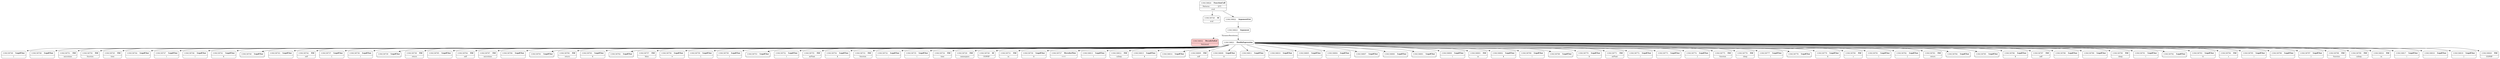 digraph ast {
node [shape=none];
1194136832 [label=<<TABLE border='1' cellspacing='0' cellpadding='10' style='rounded' bgcolor='#FFCCCC' ><TR><TD border='0'>1194136832</TD><TD border='0'><B>DecodeFailed</B></TD></TR><HR/><TR><TD border='0' cellpadding='5' colspan='2'>NoLiteral</TD></TR></TABLE>>];
1194136749 [label=<<TABLE border='1' cellspacing='0' cellpadding='10' style='rounded' ><TR><TD border='0'>1194136749</TD><TD border='0'><B>LegalChar</B></TD></TR><HR/><TR><TD border='0' cellpadding='5' colspan='2'>}</TD></TR></TABLE>>];
1194136748 [label=<<TABLE border='1' cellspacing='0' cellpadding='10' style='rounded' ><TR><TD border='0'>1194136748</TD><TD border='0'><B>LegalChar</B></TD></TR><HR/><TR><TD border='0' cellpadding='5' colspan='2'>;</TD></TR></TABLE>>];
1194136751 [label=<<TABLE border='1' cellspacing='0' cellpadding='10' style='rounded' ><TR><TD border='0'>1194136751</TD><TD border='0'><B>EId</B></TD></TR><HR/><TR><TD border='0' cellpadding='5' colspan='2'>microtime</TD></TR></TABLE>>];
1194136750 [label=<<TABLE border='1' cellspacing='0' cellpadding='10' style='rounded' ><TR><TD border='0'>1194136750</TD><TD border='0'><B>EId</B></TD></TR><HR/><TR><TD border='0' cellpadding='5' colspan='2'>function</TD></TR></TABLE>>];
1194136745 [label=<<TABLE border='1' cellspacing='0' cellpadding='10' style='rounded' ><TR><TD border='0'>1194136745</TD><TD border='0'><B>EId</B></TD></TR><HR/><TR><TD border='0' cellpadding='5' colspan='2'>time</TD></TR></TABLE>>];
1194136744 [label=<<TABLE border='1' cellspacing='0' cellpadding='10' style='rounded' ><TR><TD border='0'>1194136744</TD><TD border='0'><B>LegalChar</B></TD></TR><HR/><TR><TD border='0' cellpadding='5' colspan='2'>:</TD></TR></TABLE>>];
1194136747 [label=<<TABLE border='1' cellspacing='0' cellpadding='10' style='rounded' ><TR><TD border='0'>1194136747</TD><TD border='0'><B>LegalChar</B></TD></TR><HR/><TR><TD border='0' cellpadding='5' colspan='2'>)</TD></TR></TABLE>>];
1194136746 [label=<<TABLE border='1' cellspacing='0' cellpadding='10' style='rounded' ><TR><TD border='0'>1194136746</TD><TD border='0'><B>LegalChar</B></TD></TR><HR/><TR><TD border='0' cellpadding='5' colspan='2'>(</TD></TR></TABLE>>];
1194136741 [label=<<TABLE border='1' cellspacing='0' cellpadding='10' style='rounded' ><TR><TD border='0'>1194136741</TD><TD border='0'><B>LegalChar</B></TD></TR><HR/><TR><TD border='0' cellpadding='5' colspan='2'>$</TD></TR></TABLE>>];
1194136740 [label=<<TABLE border='1' cellspacing='0' cellpadding='10' style='rounded' ><TR><TD border='0'>1194136740</TD><TD border='0'><B>LegalChar</B></TD></TR><HR/><TR><TD border='0' cellpadding='5' colspan='2'></TD></TR></TABLE>>];
1194136743 [label=<<TABLE border='1' cellspacing='0' cellpadding='10' style='rounded' ><TR><TD border='0'>1194136743</TD><TD border='0'><B>LegalChar</B></TD></TR><HR/><TR><TD border='0' cellpadding='5' colspan='2'>:</TD></TR></TABLE>>];
1194136742 [label=<<TABLE border='1' cellspacing='0' cellpadding='10' style='rounded' ><TR><TD border='0'>1194136742</TD><TD border='0'><B>EId</B></TD></TR><HR/><TR><TD border='0' cellpadding='5' colspan='2'>self</TD></TR></TABLE>>];
1194136737 [label=<<TABLE border='1' cellspacing='0' cellpadding='10' style='rounded' ><TR><TD border='0'>1194136737</TD><TD border='0'><B>LegalChar</B></TD></TR><HR/><TR><TD border='0' cellpadding='5' colspan='2'>{</TD></TR></TABLE>>];
1194136736 [label=<<TABLE border='1' cellspacing='0' cellpadding='10' style='rounded' ><TR><TD border='0'>1194136736</TD><TD border='0'><B>LegalChar</B></TD></TR><HR/><TR><TD border='0' cellpadding='5' colspan='2'>)</TD></TR></TABLE>>];
1194136739 [label=<<TABLE border='1' cellspacing='0' cellpadding='10' style='rounded' ><TR><TD border='0'>1194136739</TD><TD border='0'><B>LegalChar</B></TD></TR><HR/><TR><TD border='0' cellpadding='5' colspan='2'></TD></TR></TABLE>>];
1194136738 [label=<<TABLE border='1' cellspacing='0' cellpadding='10' style='rounded' ><TR><TD border='0'>1194136738</TD><TD border='0'><B>EId</B></TD></TR><HR/><TR><TD border='0' cellpadding='5' colspan='2'>return</TD></TR></TABLE>>];
1194136765 [label=<<TABLE border='1' cellspacing='0' cellpadding='10' style='rounded' ><TR><TD border='0'>1194136765</TD><TD border='0'><B>LegalChar</B></TD></TR><HR/><TR><TD border='0' cellpadding='5' colspan='2'>:</TD></TR></TABLE>>];
1194136764 [label=<<TABLE border='1' cellspacing='0' cellpadding='10' style='rounded' ><TR><TD border='0'>1194136764</TD><TD border='0'><B>EId</B></TD></TR><HR/><TR><TD border='0' cellpadding='5' colspan='2'>self</TD></TR></TABLE>>];
1194136767 [label=<<TABLE border='1' cellspacing='0' cellpadding='10' style='rounded' ><TR><TD border='0'>1194136767</TD><TD border='0'><B>EId</B></TD></TR><HR/><TR><TD border='0' cellpadding='5' colspan='2'>microtime</TD></TR></TABLE>>];
1194136766 [label=<<TABLE border='1' cellspacing='0' cellpadding='10' style='rounded' ><TR><TD border='0'>1194136766</TD><TD border='0'><B>LegalChar</B></TD></TR><HR/><TR><TD border='0' cellpadding='5' colspan='2'>:</TD></TR></TABLE>>];
1194136761 [label=<<TABLE border='1' cellspacing='0' cellpadding='10' style='rounded' ><TR><TD border='0'>1194136761</TD><TD border='0'><B>LegalChar</B></TD></TR><HR/><TR><TD border='0' cellpadding='5' colspan='2'></TD></TR></TABLE>>];
1194136760 [label=<<TABLE border='1' cellspacing='0' cellpadding='10' style='rounded' ><TR><TD border='0'>1194136760</TD><TD border='0'><B>EId</B></TD></TR><HR/><TR><TD border='0' cellpadding='5' colspan='2'>return</TD></TR></TABLE>>];
1194136763 [label=<<TABLE border='1' cellspacing='0' cellpadding='10' style='rounded' ><TR><TD border='0'>1194136763</TD><TD border='0'><B>LegalChar</B></TD></TR><HR/><TR><TD border='0' cellpadding='5' colspan='2'>$</TD></TR></TABLE>>];
1194136762 [label=<<TABLE border='1' cellspacing='0' cellpadding='10' style='rounded' ><TR><TD border='0'>1194136762</TD><TD border='0'><B>LegalChar</B></TD></TR><HR/><TR><TD border='0' cellpadding='5' colspan='2'></TD></TR></TABLE>>];
1194136757 [label=<<TABLE border='1' cellspacing='0' cellpadding='10' style='rounded' ><TR><TD border='0'>1194136757</TD><TD border='0'><B>EId</B></TD></TR><HR/><TR><TD border='0' cellpadding='5' colspan='2'>false</TD></TR></TABLE>>];
1194136756 [label=<<TABLE border='1' cellspacing='0' cellpadding='10' style='rounded' ><TR><TD border='0'>1194136756</TD><TD border='0'><B>LegalChar</B></TD></TR><HR/><TR><TD border='0' cellpadding='5' colspan='2'>=</TD></TR></TABLE>>];
1194136759 [label=<<TABLE border='1' cellspacing='0' cellpadding='10' style='rounded' ><TR><TD border='0'>1194136759</TD><TD border='0'><B>LegalChar</B></TD></TR><HR/><TR><TD border='0' cellpadding='5' colspan='2'>{</TD></TR></TABLE>>];
1194136758 [label=<<TABLE border='1' cellspacing='0' cellpadding='10' style='rounded' ><TR><TD border='0'>1194136758</TD><TD border='0'><B>LegalChar</B></TD></TR><HR/><TR><TD border='0' cellpadding='5' colspan='2'>)</TD></TR></TABLE>>];
1194136753 [label=<<TABLE border='1' cellspacing='0' cellpadding='10' style='rounded' ><TR><TD border='0'>1194136753</TD><TD border='0'><B>LegalChar</B></TD></TR><HR/><TR><TD border='0' cellpadding='5' colspan='2'></TD></TR></TABLE>>];
1194136752 [label=<<TABLE border='1' cellspacing='0' cellpadding='10' style='rounded' ><TR><TD border='0'>1194136752</TD><TD border='0'><B>LegalChar</B></TD></TR><HR/><TR><TD border='0' cellpadding='5' colspan='2'>(</TD></TR></TABLE>>];
1194136755 [label=<<TABLE border='1' cellspacing='0' cellpadding='10' style='rounded' ><TR><TD border='0'>1194136755</TD><TD border='0'><B>EId</B></TD></TR><HR/><TR><TD border='0' cellpadding='5' colspan='2'>asFloat</TD></TR></TABLE>>];
1194136754 [label=<<TABLE border='1' cellspacing='0' cellpadding='10' style='rounded' ><TR><TD border='0'>1194136754</TD><TD border='0'><B>LegalChar</B></TD></TR><HR/><TR><TD border='0' cellpadding='5' colspan='2'>$</TD></TR></TABLE>>];
1194136733 [label=<<TABLE border='1' cellspacing='0' cellpadding='10' style='rounded' ><TR><TD border='0'>1194136733</TD><TD border='0'><B>EId</B></TD></TR><HR/><TR><TD border='0' cellpadding='5' colspan='2'>function</TD></TR></TABLE>>];
1194136732 [label=<<TABLE border='1' cellspacing='0' cellpadding='10' style='rounded' ><TR><TD border='0'>1194136732</TD><TD border='0'><B>LegalChar</B></TD></TR><HR/><TR><TD border='0' cellpadding='5' colspan='2'>;</TD></TR></TABLE>>];
1194136735 [label=<<TABLE border='1' cellspacing='0' cellpadding='10' style='rounded' ><TR><TD border='0'>1194136735</TD><TD border='0'><B>LegalChar</B></TD></TR><HR/><TR><TD border='0' cellpadding='5' colspan='2'>(</TD></TR></TABLE>>];
1194136734 [label=<<TABLE border='1' cellspacing='0' cellpadding='10' style='rounded' ><TR><TD border='0'>1194136734</TD><TD border='0'><B>EId</B></TD></TR><HR/><TR><TD border='0' cellpadding='5' colspan='2'>time</TD></TR></TABLE>>];
1194136729 [label=<<TABLE border='1' cellspacing='0' cellpadding='10' style='rounded' ><TR><TD border='0'>1194136729</TD><TD border='0'><B>EId</B></TD></TR><HR/><TR><TD border='0' cellpadding='5' colspan='2'>namespace</TD></TR></TABLE>>];
1194136728 [label=<<TABLE border='1' cellspacing='0' cellpadding='10' style='rounded' ><TR><TD border='0'>1194136728</TD><TD border='0'><B>Id</B></TD></TR><HR/><TR><TD border='0' cellpadding='5' colspan='2'>EOPHP</TD></TR></TABLE>>];
1194136731 [label=<<TABLE border='1' cellspacing='0' cellpadding='10' style='rounded' ><TR><TD border='0'>1194136731</TD><TD border='0'><B>EId</B></TD></TR><HR/><TR><TD border='0' cellpadding='5' colspan='2'>ns</TD></TR></TABLE>>];
1194136730 [label=<<TABLE border='1' cellspacing='0' cellpadding='10' style='rounded' ><TR><TD border='0'>1194136730</TD><TD border='0'><B>LegalChar</B></TD></TR><HR/><TR><TD border='0' cellpadding='5' colspan='2'>$</TD></TR></TABLE>>];
1194136727 [label=<<TABLE border='1' cellspacing='0' cellpadding='10' style='rounded' ><TR><TD border='0'>1194136727</TD><TD border='0'><B>HeredocFlow</B></TD></TR><HR/><TR><TD border='0' cellpadding='5' colspan='2'>&lt;&lt;&lt;</TD></TR></TABLE>>];
1194136726 [label=<<TABLE border='1' cellspacing='0' cellpadding='10' style='rounded' ><TR><TD border='0'>1194136726</TD><TD border='0'><B>Id</B></TD></TR><HR/><TR><TD border='0' cellpadding='5' colspan='2'>eval</TD></TR></TABLE>>];
1194136813 [label=<<TABLE border='1' cellspacing='0' cellpadding='10' style='rounded' ><TR><TD border='0'>1194136813</TD><TD border='0'><B>LegalChar</B></TD></TR><HR/><TR><TD border='0' cellpadding='5' colspan='2'>(</TD></TR></TABLE>>];
1194136812 [label=<<TABLE border='1' cellspacing='0' cellpadding='10' style='rounded' ><TR><TD border='0'>1194136812</TD><TD border='0'><B>EId</B></TD></TR><HR/><TR><TD border='0' cellpadding='5' colspan='2'>usleep</TD></TR></TABLE>>];
1194136815 [label=<<TABLE border='1' cellspacing='0' cellpadding='10' style='rounded' ><TR><TD border='0'>1194136815</TD><TD border='0'><B>LegalChar</B></TD></TR><HR/><TR><TD border='0' cellpadding='5' colspan='2'>$</TD></TR></TABLE>>];
1194136814 [label=<<TABLE border='1' cellspacing='0' cellpadding='10' style='rounded' ><TR><TD border='0'>1194136814</TD><TD border='0'><B>LegalChar</B></TD></TR><HR/><TR><TD border='0' cellpadding='5' colspan='2'></TD></TR></TABLE>>];
1194136809 [label=<<TABLE border='1' cellspacing='0' cellpadding='10' style='rounded' ><TR><TD border='0'>1194136809</TD><TD border='0'><B>EId</B></TD></TR><HR/><TR><TD border='0' cellpadding='5' colspan='2'>self</TD></TR></TABLE>>];
1194136808 [label=<<TABLE border='1' cellspacing='0' cellpadding='10' style='rounded' ><TR><TD border='0'>1194136808</TD><TD border='0'><B>LegalChar</B></TD></TR><HR/><TR><TD border='0' cellpadding='5' colspan='2'>$</TD></TR></TABLE>>];
1194136811 [label=<<TABLE border='1' cellspacing='0' cellpadding='10' style='rounded' ><TR><TD border='0'>1194136811</TD><TD border='0'><B>LegalChar</B></TD></TR><HR/><TR><TD border='0' cellpadding='5' colspan='2'>:</TD></TR></TABLE>>];
1194136810 [label=<<TABLE border='1' cellspacing='0' cellpadding='10' style='rounded' ><TR><TD border='0'>1194136810</TD><TD border='0'><B>LegalChar</B></TD></TR><HR/><TR><TD border='0' cellpadding='5' colspan='2'>:</TD></TR></TABLE>>];
1194136805 [label=<<TABLE border='1' cellspacing='0' cellpadding='10' style='rounded' ><TR><TD border='0'>1194136805</TD><TD border='0'><B>LegalChar</B></TD></TR><HR/><TR><TD border='0' cellpadding='5' colspan='2'>{</TD></TR></TABLE>>];
1194136804 [label=<<TABLE border='1' cellspacing='0' cellpadding='10' style='rounded' ><TR><TD border='0'>1194136804</TD><TD border='0'><B>LegalChar</B></TD></TR><HR/><TR><TD border='0' cellpadding='5' colspan='2'>)</TD></TR></TABLE>>];
1194136807 [label=<<TABLE border='1' cellspacing='0' cellpadding='10' style='rounded' ><TR><TD border='0'>1194136807</TD><TD border='0'><B>LegalChar</B></TD></TR><HR/><TR><TD border='0' cellpadding='5' colspan='2'></TD></TR></TABLE>>];
1194136806 [label=<<TABLE border='1' cellspacing='0' cellpadding='10' style='rounded' ><TR><TD border='0'>1194136806</TD><TD border='0'><B>LegalChar</B></TD></TR><HR/><TR><TD border='0' cellpadding='5' colspan='2'></TD></TR></TABLE>>];
1194136801 [label=<<TABLE border='1' cellspacing='0' cellpadding='10' style='rounded' ><TR><TD border='0'>1194136801</TD><TD border='0'><B>LegalChar</B></TD></TR><HR/><TR><TD border='0' cellpadding='5' colspan='2'></TD></TR></TABLE>>];
1194136800 [label=<<TABLE border='1' cellspacing='0' cellpadding='10' style='rounded' ><TR><TD border='0'>1194136800</TD><TD border='0'><B>LegalChar</B></TD></TR><HR/><TR><TD border='0' cellpadding='5' colspan='2'>(</TD></TR></TABLE>>];
1194136803 [label=<<TABLE border='1' cellspacing='0' cellpadding='10' style='rounded' ><TR><TD border='0'>1194136803</TD><TD border='0'><B>EId</B></TD></TR><HR/><TR><TD border='0' cellpadding='5' colspan='2'>us</TD></TR></TABLE>>];
1194136802 [label=<<TABLE border='1' cellspacing='0' cellpadding='10' style='rounded' ><TR><TD border='0'>1194136802</TD><TD border='0'><B>LegalChar</B></TD></TR><HR/><TR><TD border='0' cellpadding='5' colspan='2'>$</TD></TR></TABLE>>];
1194136824 [label=<<TABLE border='1' cellspacing='0' cellpadding='10' style='rounded' ><TR><TD border='0'>1194136824</TD><TD border='0'><B>FunctionCall</B></TD></TR><HR/><TR><TD border='0' cellpadding='5'>Patterns</TD><TD border='0' cellpadding='5'>[27]</TD></TR><HR/><TR><TD border='0' cellpadding='5' colspan='2'>eval</TD></TR></TABLE>>];
1194136824 -> 1194136726 [weight=2];
1194136824 -> 1194136822 [weight=2];
1194136821 [label=<<TABLE border='1' cellspacing='0' cellpadding='10' style='rounded' ><TR><TD border='0'>1194136821</TD><TD border='0'><B>PostfixExpression</B></TD></TR></TABLE>>];
1194136821 -> 1194136727 [weight=2];
1194136821 -> 1194136728 [weight=2];
1194136821 -> 1194136729 [weight=2];
1194136821 -> 1194136730 [weight=2];
1194136821 -> 1194136731 [weight=2];
1194136821 -> 1194136732 [weight=2];
1194136821 -> 1194136733 [weight=2];
1194136821 -> 1194136734 [weight=2];
1194136821 -> 1194136735 [weight=2];
1194136821 -> 1194136736 [weight=2];
1194136821 -> 1194136737 [weight=2];
1194136821 -> 1194136738 [weight=2];
1194136821 -> 1194136739 [weight=2];
1194136821 -> 1194136740 [weight=2];
1194136821 -> 1194136741 [weight=2];
1194136821 -> 1194136742 [weight=2];
1194136821 -> 1194136743 [weight=2];
1194136821 -> 1194136744 [weight=2];
1194136821 -> 1194136745 [weight=2];
1194136821 -> 1194136746 [weight=2];
1194136821 -> 1194136747 [weight=2];
1194136821 -> 1194136748 [weight=2];
1194136821 -> 1194136749 [weight=2];
1194136821 -> 1194136750 [weight=2];
1194136821 -> 1194136751 [weight=2];
1194136821 -> 1194136752 [weight=2];
1194136821 -> 1194136753 [weight=2];
1194136821 -> 1194136754 [weight=2];
1194136821 -> 1194136755 [weight=2];
1194136821 -> 1194136756 [weight=2];
1194136821 -> 1194136757 [weight=2];
1194136821 -> 1194136758 [weight=2];
1194136821 -> 1194136759 [weight=2];
1194136821 -> 1194136760 [weight=2];
1194136821 -> 1194136761 [weight=2];
1194136821 -> 1194136762 [weight=2];
1194136821 -> 1194136763 [weight=2];
1194136821 -> 1194136764 [weight=2];
1194136821 -> 1194136765 [weight=2];
1194136821 -> 1194136766 [weight=2];
1194136821 -> 1194136767 [weight=2];
1194136821 -> 1194136768 [weight=2];
1194136821 -> 1194136769 [weight=2];
1194136821 -> 1194136770 [weight=2];
1194136821 -> 1194136771 [weight=2];
1194136821 -> 1194136772 [weight=2];
1194136821 -> 1194136773 [weight=2];
1194136821 -> 1194136774 [weight=2];
1194136821 -> 1194136775 [weight=2];
1194136821 -> 1194136776 [weight=2];
1194136821 -> 1194136777 [weight=2];
1194136821 -> 1194136778 [weight=2];
1194136821 -> 1194136779 [weight=2];
1194136821 -> 1194136780 [weight=2];
1194136821 -> 1194136781 [weight=2];
1194136821 -> 1194136782 [weight=2];
1194136821 -> 1194136783 [weight=2];
1194136821 -> 1194136784 [weight=2];
1194136821 -> 1194136785 [weight=2];
1194136821 -> 1194136786 [weight=2];
1194136821 -> 1194136787 [weight=2];
1194136821 -> 1194136788 [weight=2];
1194136821 -> 1194136789 [weight=2];
1194136821 -> 1194136790 [weight=2];
1194136821 -> 1194136791 [weight=2];
1194136821 -> 1194136792 [weight=2];
1194136821 -> 1194136793 [weight=2];
1194136821 -> 1194136794 [weight=2];
1194136821 -> 1194136795 [weight=2];
1194136821 -> 1194136796 [weight=2];
1194136821 -> 1194136797 [weight=2];
1194136821 -> 1194136798 [weight=2];
1194136821 -> 1194136799 [weight=2];
1194136821 -> 1194136800 [weight=2];
1194136821 -> 1194136801 [weight=2];
1194136821 -> 1194136802 [weight=2];
1194136821 -> 1194136803 [weight=2];
1194136821 -> 1194136804 [weight=2];
1194136821 -> 1194136805 [weight=2];
1194136821 -> 1194136806 [weight=2];
1194136821 -> 1194136807 [weight=2];
1194136821 -> 1194136808 [weight=2];
1194136821 -> 1194136809 [weight=2];
1194136821 -> 1194136810 [weight=2];
1194136821 -> 1194136811 [weight=2];
1194136821 -> 1194136812 [weight=2];
1194136821 -> 1194136813 [weight=2];
1194136821 -> 1194136814 [weight=2];
1194136821 -> 1194136815 [weight=2];
1194136821 -> 1194136816 [weight=2];
1194136821 -> 1194136817 [weight=2];
1194136821 -> 1194136818 [weight=2];
1194136821 -> 1194136819 [weight=2];
1194136821 -> 1194136820 [weight=2];
1194136820 [label=<<TABLE border='1' cellspacing='0' cellpadding='10' style='rounded' ><TR><TD border='0'>1194136820</TD><TD border='0'><B>EId</B></TD></TR><HR/><TR><TD border='0' cellpadding='5' colspan='2'>EOPHP</TD></TR></TABLE>>];
1194136823 [label=<<TABLE border='1' cellspacing='0' cellpadding='10' style='rounded' ><TR><TD border='0'>1194136823</TD><TD border='0'><B>Argument</B></TD></TR></TABLE>>];
1194136823 -> 1194136821 [weight=2];
1194136823 -> 1194136832 [style=dotted,label=DynamicResolution];
1194136822 [label=<<TABLE border='1' cellspacing='0' cellpadding='10' style='rounded' ><TR><TD border='0'>1194136822</TD><TD border='0'><B>ArgumentList</B></TD></TR></TABLE>>];
1194136822 -> 1194136823 [weight=2];
1194136817 [label=<<TABLE border='1' cellspacing='0' cellpadding='10' style='rounded' ><TR><TD border='0'>1194136817</TD><TD border='0'><B>LegalChar</B></TD></TR><HR/><TR><TD border='0' cellpadding='5' colspan='2'>)</TD></TR></TABLE>>];
1194136816 [label=<<TABLE border='1' cellspacing='0' cellpadding='10' style='rounded' ><TR><TD border='0'>1194136816</TD><TD border='0'><B>EId</B></TD></TR><HR/><TR><TD border='0' cellpadding='5' colspan='2'>us</TD></TR></TABLE>>];
1194136819 [label=<<TABLE border='1' cellspacing='0' cellpadding='10' style='rounded' ><TR><TD border='0'>1194136819</TD><TD border='0'><B>LegalChar</B></TD></TR><HR/><TR><TD border='0' cellpadding='5' colspan='2'>}</TD></TR></TABLE>>];
1194136818 [label=<<TABLE border='1' cellspacing='0' cellpadding='10' style='rounded' ><TR><TD border='0'>1194136818</TD><TD border='0'><B>LegalChar</B></TD></TR><HR/><TR><TD border='0' cellpadding='5' colspan='2'>;</TD></TR></TABLE>>];
1194136781 [label=<<TABLE border='1' cellspacing='0' cellpadding='10' style='rounded' ><TR><TD border='0'>1194136781</TD><TD border='0'><B>LegalChar</B></TD></TR><HR/><TR><TD border='0' cellpadding='5' colspan='2'>)</TD></TR></TABLE>>];
1194136780 [label=<<TABLE border='1' cellspacing='0' cellpadding='10' style='rounded' ><TR><TD border='0'>1194136780</TD><TD border='0'><B>EId</B></TD></TR><HR/><TR><TD border='0' cellpadding='5' colspan='2'>s</TD></TR></TABLE>>];
1194136783 [label=<<TABLE border='1' cellspacing='0' cellpadding='10' style='rounded' ><TR><TD border='0'>1194136783</TD><TD border='0'><B>EId</B></TD></TR><HR/><TR><TD border='0' cellpadding='5' colspan='2'>return</TD></TR></TABLE>>];
1194136782 [label=<<TABLE border='1' cellspacing='0' cellpadding='10' style='rounded' ><TR><TD border='0'>1194136782</TD><TD border='0'><B>LegalChar</B></TD></TR><HR/><TR><TD border='0' cellpadding='5' colspan='2'>{</TD></TR></TABLE>>];
1194136777 [label=<<TABLE border='1' cellspacing='0' cellpadding='10' style='rounded' ><TR><TD border='0'>1194136777</TD><TD border='0'><B>LegalChar</B></TD></TR><HR/><TR><TD border='0' cellpadding='5' colspan='2'>(</TD></TR></TABLE>>];
1194136776 [label=<<TABLE border='1' cellspacing='0' cellpadding='10' style='rounded' ><TR><TD border='0'>1194136776</TD><TD border='0'><B>EId</B></TD></TR><HR/><TR><TD border='0' cellpadding='5' colspan='2'>sleep</TD></TR></TABLE>>];
1194136779 [label=<<TABLE border='1' cellspacing='0' cellpadding='10' style='rounded' ><TR><TD border='0'>1194136779</TD><TD border='0'><B>LegalChar</B></TD></TR><HR/><TR><TD border='0' cellpadding='5' colspan='2'>$</TD></TR></TABLE>>];
1194136778 [label=<<TABLE border='1' cellspacing='0' cellpadding='10' style='rounded' ><TR><TD border='0'>1194136778</TD><TD border='0'><B>LegalChar</B></TD></TR><HR/><TR><TD border='0' cellpadding='5' colspan='2'></TD></TR></TABLE>>];
1194136773 [label=<<TABLE border='1' cellspacing='0' cellpadding='10' style='rounded' ><TR><TD border='0'>1194136773</TD><TD border='0'><B>LegalChar</B></TD></TR><HR/><TR><TD border='0' cellpadding='5' colspan='2'>;</TD></TR></TABLE>>];
1194136772 [label=<<TABLE border='1' cellspacing='0' cellpadding='10' style='rounded' ><TR><TD border='0'>1194136772</TD><TD border='0'><B>LegalChar</B></TD></TR><HR/><TR><TD border='0' cellpadding='5' colspan='2'>)</TD></TR></TABLE>>];
1194136775 [label=<<TABLE border='1' cellspacing='0' cellpadding='10' style='rounded' ><TR><TD border='0'>1194136775</TD><TD border='0'><B>EId</B></TD></TR><HR/><TR><TD border='0' cellpadding='5' colspan='2'>function</TD></TR></TABLE>>];
1194136774 [label=<<TABLE border='1' cellspacing='0' cellpadding='10' style='rounded' ><TR><TD border='0'>1194136774</TD><TD border='0'><B>LegalChar</B></TD></TR><HR/><TR><TD border='0' cellpadding='5' colspan='2'>}</TD></TR></TABLE>>];
1194136769 [label=<<TABLE border='1' cellspacing='0' cellpadding='10' style='rounded' ><TR><TD border='0'>1194136769</TD><TD border='0'><B>LegalChar</B></TD></TR><HR/><TR><TD border='0' cellpadding='5' colspan='2'></TD></TR></TABLE>>];
1194136768 [label=<<TABLE border='1' cellspacing='0' cellpadding='10' style='rounded' ><TR><TD border='0'>1194136768</TD><TD border='0'><B>LegalChar</B></TD></TR><HR/><TR><TD border='0' cellpadding='5' colspan='2'>(</TD></TR></TABLE>>];
1194136771 [label=<<TABLE border='1' cellspacing='0' cellpadding='10' style='rounded' ><TR><TD border='0'>1194136771</TD><TD border='0'><B>EId</B></TD></TR><HR/><TR><TD border='0' cellpadding='5' colspan='2'>asFloat</TD></TR></TABLE>>];
1194136770 [label=<<TABLE border='1' cellspacing='0' cellpadding='10' style='rounded' ><TR><TD border='0'>1194136770</TD><TD border='0'><B>LegalChar</B></TD></TR><HR/><TR><TD border='0' cellpadding='5' colspan='2'>$</TD></TR></TABLE>>];
1194136797 [label=<<TABLE border='1' cellspacing='0' cellpadding='10' style='rounded' ><TR><TD border='0'>1194136797</TD><TD border='0'><B>LegalChar</B></TD></TR><HR/><TR><TD border='0' cellpadding='5' colspan='2'>}</TD></TR></TABLE>>];
1194136796 [label=<<TABLE border='1' cellspacing='0' cellpadding='10' style='rounded' ><TR><TD border='0'>1194136796</TD><TD border='0'><B>LegalChar</B></TD></TR><HR/><TR><TD border='0' cellpadding='5' colspan='2'>;</TD></TR></TABLE>>];
1194136799 [label=<<TABLE border='1' cellspacing='0' cellpadding='10' style='rounded' ><TR><TD border='0'>1194136799</TD><TD border='0'><B>EId</B></TD></TR><HR/><TR><TD border='0' cellpadding='5' colspan='2'>usleep</TD></TR></TABLE>>];
1194136798 [label=<<TABLE border='1' cellspacing='0' cellpadding='10' style='rounded' ><TR><TD border='0'>1194136798</TD><TD border='0'><B>EId</B></TD></TR><HR/><TR><TD border='0' cellpadding='5' colspan='2'>function</TD></TR></TABLE>>];
1194136793 [label=<<TABLE border='1' cellspacing='0' cellpadding='10' style='rounded' ><TR><TD border='0'>1194136793</TD><TD border='0'><B>LegalChar</B></TD></TR><HR/><TR><TD border='0' cellpadding='5' colspan='2'>$</TD></TR></TABLE>>];
1194136792 [label=<<TABLE border='1' cellspacing='0' cellpadding='10' style='rounded' ><TR><TD border='0'>1194136792</TD><TD border='0'><B>LegalChar</B></TD></TR><HR/><TR><TD border='0' cellpadding='5' colspan='2'></TD></TR></TABLE>>];
1194136795 [label=<<TABLE border='1' cellspacing='0' cellpadding='10' style='rounded' ><TR><TD border='0'>1194136795</TD><TD border='0'><B>LegalChar</B></TD></TR><HR/><TR><TD border='0' cellpadding='5' colspan='2'>)</TD></TR></TABLE>>];
1194136794 [label=<<TABLE border='1' cellspacing='0' cellpadding='10' style='rounded' ><TR><TD border='0'>1194136794</TD><TD border='0'><B>EId</B></TD></TR><HR/><TR><TD border='0' cellpadding='5' colspan='2'>s</TD></TR></TABLE>>];
1194136789 [label=<<TABLE border='1' cellspacing='0' cellpadding='10' style='rounded' ><TR><TD border='0'>1194136789</TD><TD border='0'><B>LegalChar</B></TD></TR><HR/><TR><TD border='0' cellpadding='5' colspan='2'>:</TD></TR></TABLE>>];
1194136788 [label=<<TABLE border='1' cellspacing='0' cellpadding='10' style='rounded' ><TR><TD border='0'>1194136788</TD><TD border='0'><B>LegalChar</B></TD></TR><HR/><TR><TD border='0' cellpadding='5' colspan='2'>:</TD></TR></TABLE>>];
1194136791 [label=<<TABLE border='1' cellspacing='0' cellpadding='10' style='rounded' ><TR><TD border='0'>1194136791</TD><TD border='0'><B>LegalChar</B></TD></TR><HR/><TR><TD border='0' cellpadding='5' colspan='2'>(</TD></TR></TABLE>>];
1194136790 [label=<<TABLE border='1' cellspacing='0' cellpadding='10' style='rounded' ><TR><TD border='0'>1194136790</TD><TD border='0'><B>EId</B></TD></TR><HR/><TR><TD border='0' cellpadding='5' colspan='2'>sleep</TD></TR></TABLE>>];
1194136785 [label=<<TABLE border='1' cellspacing='0' cellpadding='10' style='rounded' ><TR><TD border='0'>1194136785</TD><TD border='0'><B>LegalChar</B></TD></TR><HR/><TR><TD border='0' cellpadding='5' colspan='2'></TD></TR></TABLE>>];
1194136784 [label=<<TABLE border='1' cellspacing='0' cellpadding='10' style='rounded' ><TR><TD border='0'>1194136784</TD><TD border='0'><B>LegalChar</B></TD></TR><HR/><TR><TD border='0' cellpadding='5' colspan='2'></TD></TR></TABLE>>];
1194136787 [label=<<TABLE border='1' cellspacing='0' cellpadding='10' style='rounded' ><TR><TD border='0'>1194136787</TD><TD border='0'><B>EId</B></TD></TR><HR/><TR><TD border='0' cellpadding='5' colspan='2'>self</TD></TR></TABLE>>];
1194136786 [label=<<TABLE border='1' cellspacing='0' cellpadding='10' style='rounded' ><TR><TD border='0'>1194136786</TD><TD border='0'><B>LegalChar</B></TD></TR><HR/><TR><TD border='0' cellpadding='5' colspan='2'>$</TD></TR></TABLE>>];
}
